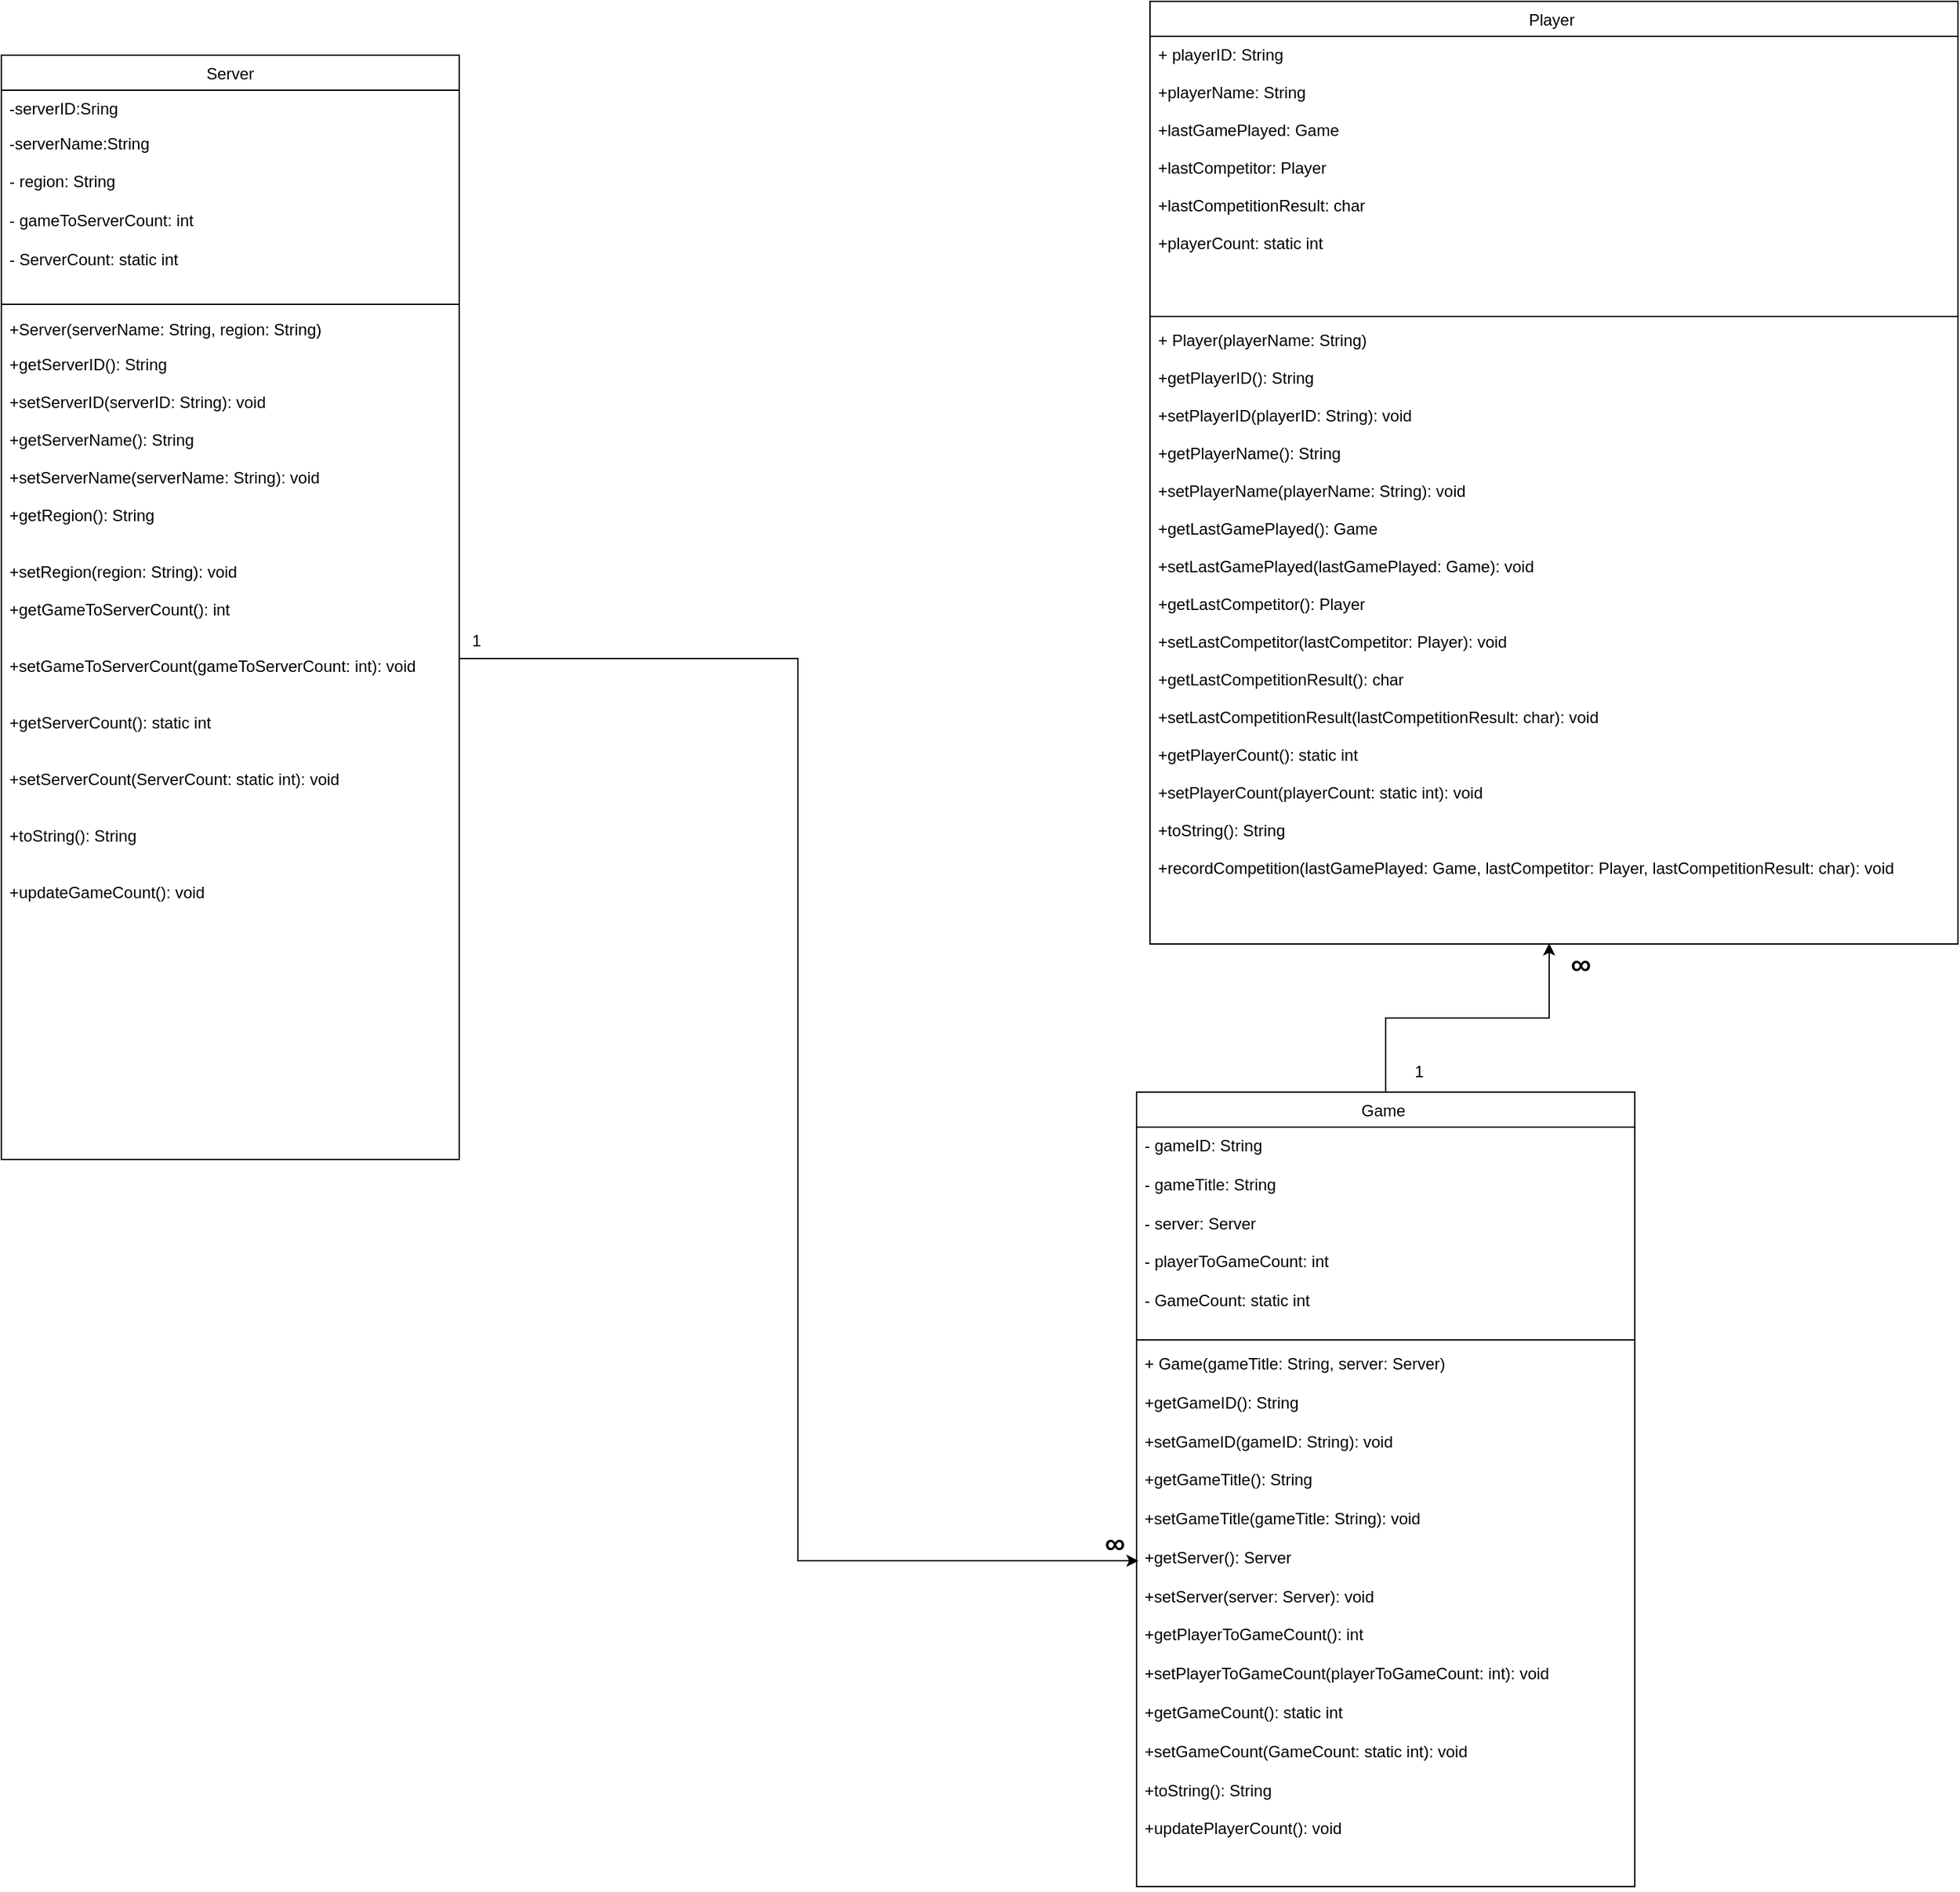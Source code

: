<mxfile version="26.1.1">
  <diagram id="C5RBs43oDa-KdzZeNtuy" name="Page-1">
    <mxGraphModel dx="2216" dy="708" grid="1" gridSize="10" guides="1" tooltips="1" connect="1" arrows="1" fold="1" page="1" pageScale="1" pageWidth="827" pageHeight="1169" math="0" shadow="0">
      <root>
        <mxCell id="WIyWlLk6GJQsqaUBKTNV-0" />
        <mxCell id="WIyWlLk6GJQsqaUBKTNV-1" parent="WIyWlLk6GJQsqaUBKTNV-0" />
        <mxCell id="zkfFHV4jXpPFQw0GAbJ--6" value="Server" style="swimlane;fontStyle=0;align=center;verticalAlign=top;childLayout=stackLayout;horizontal=1;startSize=26;horizontalStack=0;resizeParent=1;resizeLast=0;collapsible=1;marginBottom=0;rounded=0;shadow=0;strokeWidth=1;" parent="WIyWlLk6GJQsqaUBKTNV-1" vertex="1">
          <mxGeometry x="-413" y="60" width="340" height="820" as="geometry">
            <mxRectangle x="130" y="380" width="160" height="26" as="alternateBounds" />
          </mxGeometry>
        </mxCell>
        <mxCell id="zkfFHV4jXpPFQw0GAbJ--7" value="-serverID:Sring" style="text;align=left;verticalAlign=top;spacingLeft=4;spacingRight=4;overflow=hidden;rotatable=0;points=[[0,0.5],[1,0.5]];portConstraint=eastwest;" parent="zkfFHV4jXpPFQw0GAbJ--6" vertex="1">
          <mxGeometry y="26" width="340" height="26" as="geometry" />
        </mxCell>
        <mxCell id="zkfFHV4jXpPFQw0GAbJ--8" value="-serverName:String " style="text;align=left;verticalAlign=top;spacingLeft=4;spacingRight=4;overflow=hidden;rotatable=0;points=[[0,0.5],[1,0.5]];portConstraint=eastwest;rounded=0;shadow=0;html=0;" parent="zkfFHV4jXpPFQw0GAbJ--6" vertex="1">
          <mxGeometry y="52" width="340" height="28" as="geometry" />
        </mxCell>
        <mxCell id="OI47_nZJsSZOK2-RxeO6-0" value="- region: String&lt;div&gt;&lt;br&gt;  - gameToServerCount: int&lt;/div&gt;&lt;div&gt;&lt;br&gt;  - ServerCount: static int&lt;br&gt;&lt;br&gt;&lt;/div&gt;" style="text;strokeColor=none;fillColor=none;align=left;verticalAlign=top;spacingLeft=4;spacingRight=4;overflow=hidden;rotatable=0;points=[[0,0.5],[1,0.5]];portConstraint=eastwest;whiteSpace=wrap;html=1;" vertex="1" parent="zkfFHV4jXpPFQw0GAbJ--6">
          <mxGeometry y="80" width="340" height="100" as="geometry" />
        </mxCell>
        <mxCell id="zkfFHV4jXpPFQw0GAbJ--9" value="" style="line;html=1;strokeWidth=1;align=left;verticalAlign=middle;spacingTop=-1;spacingLeft=3;spacingRight=3;rotatable=0;labelPosition=right;points=[];portConstraint=eastwest;" parent="zkfFHV4jXpPFQw0GAbJ--6" vertex="1">
          <mxGeometry y="180" width="340" height="10" as="geometry" />
        </mxCell>
        <mxCell id="zkfFHV4jXpPFQw0GAbJ--11" value="+Server(serverName: String, region: String)" style="text;align=left;verticalAlign=top;spacingLeft=4;spacingRight=4;overflow=hidden;rotatable=0;points=[[0,0.5],[1,0.5]];portConstraint=eastwest;" parent="zkfFHV4jXpPFQw0GAbJ--6" vertex="1">
          <mxGeometry y="190" width="340" height="26" as="geometry" />
        </mxCell>
        <mxCell id="d9skamvQ5GJsnN76nFVL-4" value="+getServerID(): String&#xa;&#xa;+setServerID(serverID: String): void&#xa;&#xa;+getServerName(): String&#xa;&#xa;+setServerName(serverName: String): void&#xa;&#xa;+getRegion(): String&#xa;&#xa;&#xa;+setRegion(region: String): void&#xa; &#xa;+getGameToServerCount(): int&#xa;&#xa;&#xa;+setGameToServerCount(gameToServerCount: int): void&#xa;&#xa;&#xa;+getServerCount(): static int&#xa;&#xa;&#xa;+setServerCount(ServerCount: static int): void&#xa;&#xa;&#xa;+toString(): String&#xa;&#xa;&#xa;+updateGameCount(): void&#xa;" style="text;align=left;verticalAlign=top;spacingLeft=4;spacingRight=4;overflow=hidden;rotatable=0;points=[[0,0.5],[1,0.5]];portConstraint=eastwest;" parent="zkfFHV4jXpPFQw0GAbJ--6" vertex="1">
          <mxGeometry y="216" width="340" height="464" as="geometry" />
        </mxCell>
        <mxCell id="zkfFHV4jXpPFQw0GAbJ--17" value="Player " style="swimlane;fontStyle=0;align=center;verticalAlign=top;childLayout=stackLayout;horizontal=1;startSize=26;horizontalStack=0;resizeParent=1;resizeLast=0;collapsible=1;marginBottom=0;rounded=0;shadow=0;strokeWidth=1;" parent="WIyWlLk6GJQsqaUBKTNV-1" vertex="1">
          <mxGeometry x="440" y="20" width="600" height="700" as="geometry">
            <mxRectangle x="550" y="140" width="160" height="26" as="alternateBounds" />
          </mxGeometry>
        </mxCell>
        <mxCell id="zkfFHV4jXpPFQw0GAbJ--18" value="+ playerID: String&#xa;&#xa;+playerName: String&#xa;&#xa;+lastGamePlayed: Game&#xa;&#xa;+lastCompetitor: Player&#xa;&#xa;+lastCompetitionResult: char&#xa;&#xa;+playerCount: static int" style="text;align=left;verticalAlign=top;spacingLeft=4;spacingRight=4;overflow=hidden;rotatable=0;points=[[0,0.5],[1,0.5]];portConstraint=eastwest;" parent="zkfFHV4jXpPFQw0GAbJ--17" vertex="1">
          <mxGeometry y="26" width="600" height="204" as="geometry" />
        </mxCell>
        <mxCell id="zkfFHV4jXpPFQw0GAbJ--23" value="" style="line;html=1;strokeWidth=1;align=left;verticalAlign=middle;spacingTop=-1;spacingLeft=3;spacingRight=3;rotatable=0;labelPosition=right;points=[];portConstraint=eastwest;" parent="zkfFHV4jXpPFQw0GAbJ--17" vertex="1">
          <mxGeometry y="230" width="600" height="8" as="geometry" />
        </mxCell>
        <mxCell id="zkfFHV4jXpPFQw0GAbJ--24" value="+ Player(playerName: String) &#xa;&#xa;+getPlayerID(): String&#xa;&#xa;+setPlayerID(playerID: String): void&#xa;&#xa;+getPlayerName(): String&#xa;&#xa;+setPlayerName(playerName: String): void&#xa;&#xa;+getLastGamePlayed(): Game&#xa;&#xa;+setLastGamePlayed(lastGamePlayed: Game): void&#xa;&#xa;+getLastCompetitor(): Player&#xa;&#xa;+setLastCompetitor(lastCompetitor: Player): void&#xa;&#xa;+getLastCompetitionResult(): char&#xa;&#xa;+setLastCompetitionResult(lastCompetitionResult: char): void&#xa;&#xa;+getPlayerCount(): static int&#xa;&#xa;+setPlayerCount(playerCount: static int): void&#xa;&#xa;+toString(): String&#xa;&#xa;+recordCompetition(lastGamePlayed: Game, lastCompetitor: Player, lastCompetitionResult: char): void" style="text;align=left;verticalAlign=top;spacingLeft=4;spacingRight=4;overflow=hidden;rotatable=0;points=[[0,0.5],[1,0.5]];portConstraint=eastwest;" parent="zkfFHV4jXpPFQw0GAbJ--17" vertex="1">
          <mxGeometry y="238" width="600" height="462" as="geometry" />
        </mxCell>
        <mxCell id="OI47_nZJsSZOK2-RxeO6-9" value="&lt;span style=&quot;font-weight: 400; text-wrap-mode: nowrap;&quot;&gt;Game&amp;nbsp;&lt;/span&gt;" style="swimlane;fontStyle=1;align=center;verticalAlign=top;childLayout=stackLayout;horizontal=1;startSize=26;horizontalStack=0;resizeParent=1;resizeParentMax=0;resizeLast=0;collapsible=1;marginBottom=0;whiteSpace=wrap;html=1;" vertex="1" parent="WIyWlLk6GJQsqaUBKTNV-1">
          <mxGeometry x="430" y="830" width="370" height="590" as="geometry" />
        </mxCell>
        <mxCell id="OI47_nZJsSZOK2-RxeO6-10" value="&lt;span style=&quot;text-wrap-mode: nowrap;&quot;&gt;- gameID: String&lt;/span&gt;&lt;br style=&quot;text-wrap-mode: nowrap; padding: 0px; margin: 0px;&quot;&gt;&lt;br style=&quot;text-wrap-mode: nowrap; padding: 0px; margin: 0px;&quot;&gt;&lt;span style=&quot;text-wrap-mode: nowrap;&quot;&gt;- gameTitle: String&lt;/span&gt;&lt;br style=&quot;text-wrap-mode: nowrap; padding: 0px; margin: 0px;&quot;&gt;&lt;br style=&quot;text-wrap-mode: nowrap; padding: 0px; margin: 0px;&quot;&gt;&lt;span style=&quot;text-wrap-mode: nowrap;&quot;&gt;- server: Server&lt;/span&gt;&lt;br style=&quot;text-wrap-mode: nowrap; padding: 0px; margin: 0px;&quot;&gt;&lt;br style=&quot;text-wrap-mode: nowrap; padding: 0px; margin: 0px;&quot;&gt;&lt;span style=&quot;text-wrap-mode: nowrap;&quot;&gt;- playerToGameCount: int&lt;/span&gt;&lt;br style=&quot;text-wrap-mode: nowrap; padding: 0px; margin: 0px;&quot;&gt;&lt;br style=&quot;text-wrap-mode: nowrap; padding: 0px; margin: 0px;&quot;&gt;&lt;span style=&quot;text-wrap-mode: nowrap;&quot;&gt;- GameCount: static int&lt;/span&gt;" style="text;strokeColor=none;fillColor=none;align=left;verticalAlign=top;spacingLeft=4;spacingRight=4;overflow=hidden;rotatable=0;points=[[0,0.5],[1,0.5]];portConstraint=eastwest;whiteSpace=wrap;html=1;" vertex="1" parent="OI47_nZJsSZOK2-RxeO6-9">
          <mxGeometry y="26" width="370" height="154" as="geometry" />
        </mxCell>
        <mxCell id="OI47_nZJsSZOK2-RxeO6-11" value="" style="line;strokeWidth=1;fillColor=none;align=left;verticalAlign=middle;spacingTop=-1;spacingLeft=3;spacingRight=3;rotatable=0;labelPosition=right;points=[];portConstraint=eastwest;strokeColor=inherit;" vertex="1" parent="OI47_nZJsSZOK2-RxeO6-9">
          <mxGeometry y="180" width="370" height="8" as="geometry" />
        </mxCell>
        <mxCell id="OI47_nZJsSZOK2-RxeO6-12" value="+ Game(gameTitle: String, server: Server)&amp;nbsp;&lt;div&gt;&lt;br&gt;+getGameID(): String&lt;/div&gt;&lt;div&gt;&lt;br&gt;+setGameID(gameID: String): void&lt;/div&gt;&lt;div&gt;&lt;br&gt;+getGameTitle(): String&lt;/div&gt;&lt;div&gt;&lt;br&gt;+setGameTitle(gameTitle: String): void&lt;/div&gt;&lt;div&gt;&lt;br&gt;+getServer(): Server&lt;/div&gt;&lt;div&gt;&lt;br&gt;+setServer(server: Server): void&lt;/div&gt;&lt;div&gt;&lt;br&gt;+getPlayerToGameCount(): int&lt;/div&gt;&lt;div&gt;&lt;br&gt;+setPlayerToGameCount(playerToGameCount: int): void&lt;/div&gt;&lt;div&gt;&lt;br&gt;+getGameCount(): static int&lt;/div&gt;&lt;div&gt;&lt;br&gt;+setGameCount(GameCount: static int): void&lt;/div&gt;&lt;div&gt;&lt;br&gt;+toString(): String&lt;/div&gt;&lt;div&gt;&lt;br&gt;+updatePlayerCount(): void&lt;/div&gt;&lt;div&gt;&lt;br&gt;&lt;/div&gt;" style="text;strokeColor=none;fillColor=none;align=left;verticalAlign=top;spacingLeft=4;spacingRight=4;overflow=hidden;rotatable=0;points=[[0,0.5],[1,0.5]];portConstraint=eastwest;whiteSpace=wrap;html=1;" vertex="1" parent="OI47_nZJsSZOK2-RxeO6-9">
          <mxGeometry y="188" width="370" height="402" as="geometry" />
        </mxCell>
        <mxCell id="OI47_nZJsSZOK2-RxeO6-18" value="1" style="text;html=1;align=center;verticalAlign=middle;whiteSpace=wrap;rounded=0;" vertex="1" parent="WIyWlLk6GJQsqaUBKTNV-1">
          <mxGeometry x="-90" y="480" width="60" height="30" as="geometry" />
        </mxCell>
        <mxCell id="OI47_nZJsSZOK2-RxeO6-19" value="&lt;h3&gt;&lt;span style=&quot;font-family: Roboto, Helvetica, sans-serif; font-size: 14px; text-align: left; text-wrap-mode: nowrap; background-color: rgb(255, 255, 255);&quot;&gt;&lt;font style=&quot;color: rgb(0, 0, 0);&quot;&gt;&lt;b&gt;∞&lt;/b&gt;&lt;/font&gt;&lt;/span&gt;&lt;/h3&gt;" style="text;html=1;align=center;verticalAlign=middle;whiteSpace=wrap;rounded=0;" vertex="1" parent="WIyWlLk6GJQsqaUBKTNV-1">
          <mxGeometry x="394" y="1150" width="40" height="30" as="geometry" />
        </mxCell>
        <mxCell id="OI47_nZJsSZOK2-RxeO6-20" style="edgeStyle=orthogonalEdgeStyle;rounded=0;orthogonalLoop=1;jettySize=auto;html=1;exitX=0.5;exitY=0;exitDx=0;exitDy=0;entryX=0.494;entryY=0.999;entryDx=0;entryDy=0;entryPerimeter=0;" edge="1" parent="WIyWlLk6GJQsqaUBKTNV-1" source="OI47_nZJsSZOK2-RxeO6-9" target="zkfFHV4jXpPFQw0GAbJ--24">
          <mxGeometry relative="1" as="geometry" />
        </mxCell>
        <mxCell id="OI47_nZJsSZOK2-RxeO6-21" value="1" style="text;html=1;align=center;verticalAlign=middle;whiteSpace=wrap;rounded=0;" vertex="1" parent="WIyWlLk6GJQsqaUBKTNV-1">
          <mxGeometry x="610" y="800" width="60" height="30" as="geometry" />
        </mxCell>
        <mxCell id="OI47_nZJsSZOK2-RxeO6-22" value="&lt;h3&gt;&lt;span style=&quot;font-family: Roboto, Helvetica, sans-serif; font-size: 14px; text-align: left; text-wrap-mode: nowrap; background-color: rgb(255, 255, 255);&quot;&gt;&lt;font style=&quot;color: rgb(0, 0, 0);&quot;&gt;&lt;b&gt;∞&lt;/b&gt;&lt;/font&gt;&lt;/span&gt;&lt;/h3&gt;" style="text;html=1;align=center;verticalAlign=middle;whiteSpace=wrap;rounded=0;" vertex="1" parent="WIyWlLk6GJQsqaUBKTNV-1">
          <mxGeometry x="740" y="720" width="40" height="30" as="geometry" />
        </mxCell>
        <mxCell id="OI47_nZJsSZOK2-RxeO6-23" style="edgeStyle=orthogonalEdgeStyle;rounded=0;orthogonalLoop=1;jettySize=auto;html=1;entryX=0.004;entryY=0.398;entryDx=0;entryDy=0;entryPerimeter=0;exitX=1;exitY=0.5;exitDx=0;exitDy=0;" edge="1" parent="WIyWlLk6GJQsqaUBKTNV-1" source="d9skamvQ5GJsnN76nFVL-4" target="OI47_nZJsSZOK2-RxeO6-12">
          <mxGeometry relative="1" as="geometry" />
        </mxCell>
      </root>
    </mxGraphModel>
  </diagram>
</mxfile>
